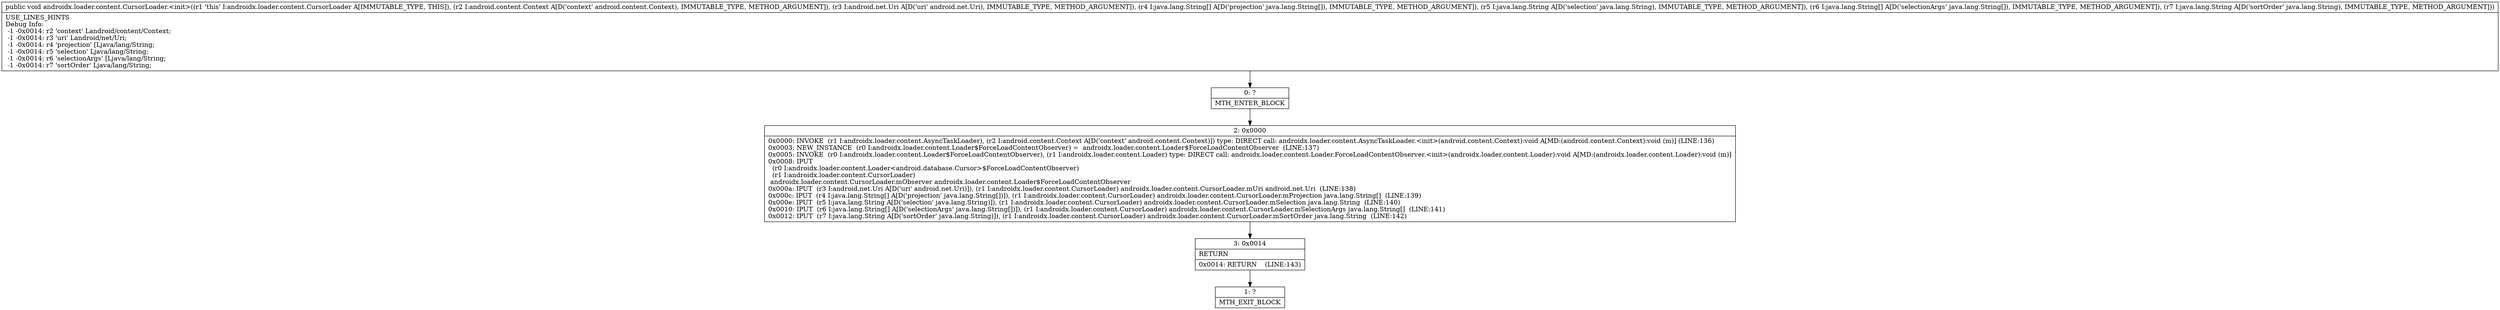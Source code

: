 digraph "CFG forandroidx.loader.content.CursorLoader.\<init\>(Landroid\/content\/Context;Landroid\/net\/Uri;[Ljava\/lang\/String;Ljava\/lang\/String;[Ljava\/lang\/String;Ljava\/lang\/String;)V" {
Node_0 [shape=record,label="{0\:\ ?|MTH_ENTER_BLOCK\l}"];
Node_2 [shape=record,label="{2\:\ 0x0000|0x0000: INVOKE  (r1 I:androidx.loader.content.AsyncTaskLoader), (r2 I:android.content.Context A[D('context' android.content.Context)]) type: DIRECT call: androidx.loader.content.AsyncTaskLoader.\<init\>(android.content.Context):void A[MD:(android.content.Context):void (m)] (LINE:136)\l0x0003: NEW_INSTANCE  (r0 I:androidx.loader.content.Loader$ForceLoadContentObserver) =  androidx.loader.content.Loader$ForceLoadContentObserver  (LINE:137)\l0x0005: INVOKE  (r0 I:androidx.loader.content.Loader$ForceLoadContentObserver), (r1 I:androidx.loader.content.Loader) type: DIRECT call: androidx.loader.content.Loader.ForceLoadContentObserver.\<init\>(androidx.loader.content.Loader):void A[MD:(androidx.loader.content.Loader):void (m)]\l0x0008: IPUT  \l  (r0 I:androidx.loader.content.Loader\<android.database.Cursor\>$ForceLoadContentObserver)\l  (r1 I:androidx.loader.content.CursorLoader)\l androidx.loader.content.CursorLoader.mObserver androidx.loader.content.Loader$ForceLoadContentObserver \l0x000a: IPUT  (r3 I:android.net.Uri A[D('uri' android.net.Uri)]), (r1 I:androidx.loader.content.CursorLoader) androidx.loader.content.CursorLoader.mUri android.net.Uri  (LINE:138)\l0x000c: IPUT  (r4 I:java.lang.String[] A[D('projection' java.lang.String[])]), (r1 I:androidx.loader.content.CursorLoader) androidx.loader.content.CursorLoader.mProjection java.lang.String[]  (LINE:139)\l0x000e: IPUT  (r5 I:java.lang.String A[D('selection' java.lang.String)]), (r1 I:androidx.loader.content.CursorLoader) androidx.loader.content.CursorLoader.mSelection java.lang.String  (LINE:140)\l0x0010: IPUT  (r6 I:java.lang.String[] A[D('selectionArgs' java.lang.String[])]), (r1 I:androidx.loader.content.CursorLoader) androidx.loader.content.CursorLoader.mSelectionArgs java.lang.String[]  (LINE:141)\l0x0012: IPUT  (r7 I:java.lang.String A[D('sortOrder' java.lang.String)]), (r1 I:androidx.loader.content.CursorLoader) androidx.loader.content.CursorLoader.mSortOrder java.lang.String  (LINE:142)\l}"];
Node_3 [shape=record,label="{3\:\ 0x0014|RETURN\l|0x0014: RETURN    (LINE:143)\l}"];
Node_1 [shape=record,label="{1\:\ ?|MTH_EXIT_BLOCK\l}"];
MethodNode[shape=record,label="{public void androidx.loader.content.CursorLoader.\<init\>((r1 'this' I:androidx.loader.content.CursorLoader A[IMMUTABLE_TYPE, THIS]), (r2 I:android.content.Context A[D('context' android.content.Context), IMMUTABLE_TYPE, METHOD_ARGUMENT]), (r3 I:android.net.Uri A[D('uri' android.net.Uri), IMMUTABLE_TYPE, METHOD_ARGUMENT]), (r4 I:java.lang.String[] A[D('projection' java.lang.String[]), IMMUTABLE_TYPE, METHOD_ARGUMENT]), (r5 I:java.lang.String A[D('selection' java.lang.String), IMMUTABLE_TYPE, METHOD_ARGUMENT]), (r6 I:java.lang.String[] A[D('selectionArgs' java.lang.String[]), IMMUTABLE_TYPE, METHOD_ARGUMENT]), (r7 I:java.lang.String A[D('sortOrder' java.lang.String), IMMUTABLE_TYPE, METHOD_ARGUMENT]))  | USE_LINES_HINTS\lDebug Info:\l  \-1 \-0x0014: r2 'context' Landroid\/content\/Context;\l  \-1 \-0x0014: r3 'uri' Landroid\/net\/Uri;\l  \-1 \-0x0014: r4 'projection' [Ljava\/lang\/String;\l  \-1 \-0x0014: r5 'selection' Ljava\/lang\/String;\l  \-1 \-0x0014: r6 'selectionArgs' [Ljava\/lang\/String;\l  \-1 \-0x0014: r7 'sortOrder' Ljava\/lang\/String;\l}"];
MethodNode -> Node_0;Node_0 -> Node_2;
Node_2 -> Node_3;
Node_3 -> Node_1;
}

